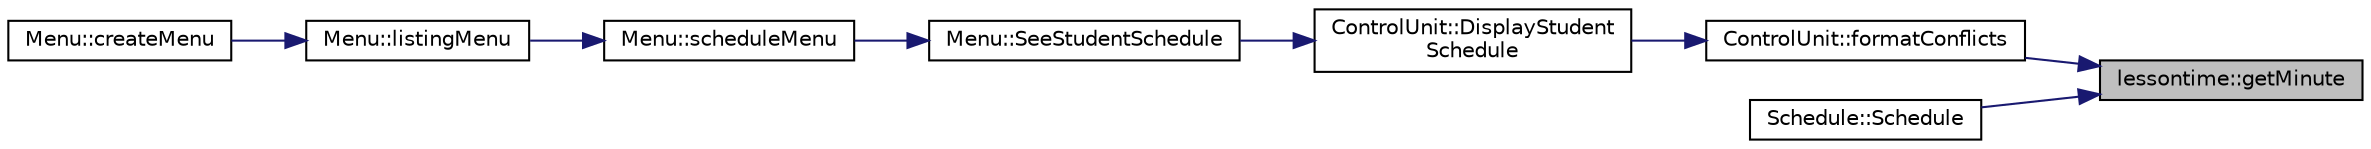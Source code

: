 digraph "lessontime::getMinute"
{
 // LATEX_PDF_SIZE
  edge [fontname="Helvetica",fontsize="10",labelfontname="Helvetica",labelfontsize="10"];
  node [fontname="Helvetica",fontsize="10",shape=record];
  rankdir="RL";
  Node1 [label="lessontime::getMinute",height=0.2,width=0.4,color="black", fillcolor="grey75", style="filled", fontcolor="black",tooltip="Minutes getter."];
  Node1 -> Node2 [dir="back",color="midnightblue",fontsize="10",style="solid"];
  Node2 [label="ControlUnit::formatConflicts",height=0.2,width=0.4,color="black", fillcolor="white", style="filled",URL="$class_control_unit.html#a81922c2ec63d63c3d9bb2f7109b8587e",tooltip="Deals with overlaps in a schedule."];
  Node2 -> Node3 [dir="back",color="midnightblue",fontsize="10",style="solid"];
  Node3 [label="ControlUnit::DisplayStudent\lSchedule",height=0.2,width=0.4,color="black", fillcolor="white", style="filled",URL="$class_control_unit.html#a5c52dd3a2750f06cb5ade8826f3b81c0",tooltip="Displays the schedule of a student."];
  Node3 -> Node4 [dir="back",color="midnightblue",fontsize="10",style="solid"];
  Node4 [label="Menu::SeeStudentSchedule",height=0.2,width=0.4,color="black", fillcolor="white", style="filled",URL="$class_menu.html#aa9f10ef3509c12ad06b5dd57954d6910",tooltip="Displays the schedule of a student."];
  Node4 -> Node5 [dir="back",color="midnightblue",fontsize="10",style="solid"];
  Node5 [label="Menu::scheduleMenu",height=0.2,width=0.4,color="black", fillcolor="white", style="filled",URL="$class_menu.html#a8afd5d5427b0c4940fabdf4c7631ddbc",tooltip="Enters the schedule menu, which allows the user to see the schedule for a student or a class."];
  Node5 -> Node6 [dir="back",color="midnightblue",fontsize="10",style="solid"];
  Node6 [label="Menu::listingMenu",height=0.2,width=0.4,color="black", fillcolor="white", style="filled",URL="$class_menu.html#af1ba39157732b6b1015cfe7b5a5c3353",tooltip="Enters the listing menu, which allows the user to list students, see schedules etc."];
  Node6 -> Node7 [dir="back",color="midnightblue",fontsize="10",style="solid"];
  Node7 [label="Menu::createMenu",height=0.2,width=0.4,color="black", fillcolor="white", style="filled",URL="$class_menu.html#a4cf70fb5ce8bc6bfcad587d74ff644d4",tooltip="Creates the menu."];
  Node1 -> Node8 [dir="back",color="midnightblue",fontsize="10",style="solid"];
  Node8 [label="Schedule::Schedule",height=0.2,width=0.4,color="black", fillcolor="white", style="filled",URL="$class_schedule.html#a0be056764a504da0dd223d75829a65eb",tooltip="Parameterized constructor."];
}
